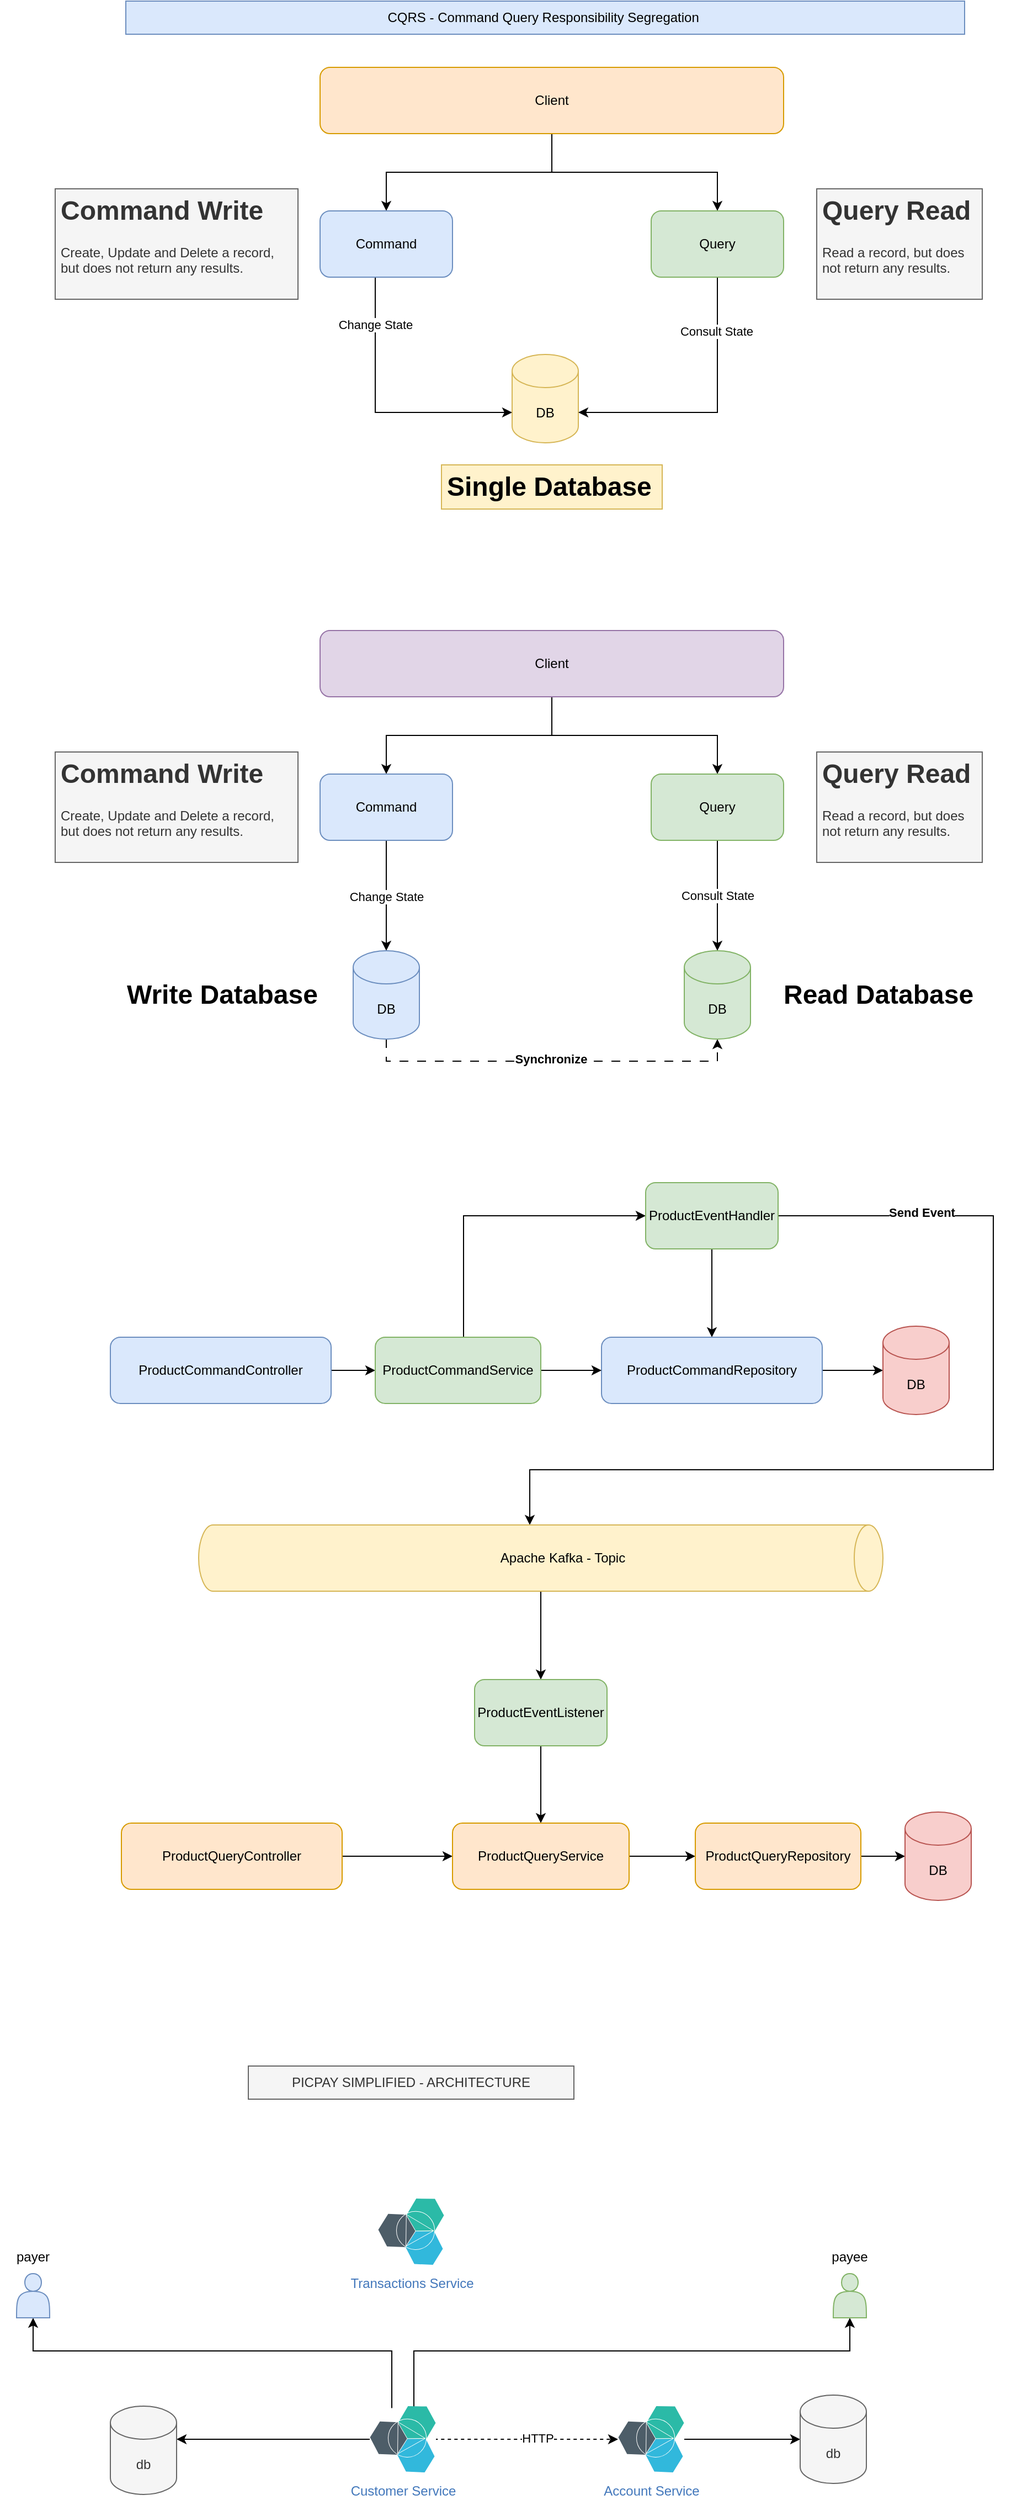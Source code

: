 <mxfile version="21.6.8" type="github">
  <diagram name="Página-1" id="UNy4F-vHESfdIuXOVOGJ">
    <mxGraphModel dx="1781" dy="609" grid="1" gridSize="10" guides="1" tooltips="1" connect="1" arrows="1" fold="1" page="1" pageScale="1" pageWidth="827" pageHeight="1169" math="0" shadow="0">
      <root>
        <mxCell id="0" />
        <mxCell id="1" parent="0" />
        <mxCell id="hL7jwnRb5231ex0UvQOb-1" value="CQRS - Command Query Responsibility&lt;span style=&quot;background-color: initial;&quot;&gt;&amp;nbsp;Segregation&amp;nbsp;&lt;/span&gt;" style="text;html=1;strokeColor=#6c8ebf;fillColor=#dae8fc;align=center;verticalAlign=middle;whiteSpace=wrap;rounded=0;" parent="1" vertex="1">
          <mxGeometry x="-186" y="80" width="760" height="30" as="geometry" />
        </mxCell>
        <mxCell id="hL7jwnRb5231ex0UvQOb-9" style="edgeStyle=orthogonalEdgeStyle;rounded=0;orthogonalLoop=1;jettySize=auto;html=1;" parent="1" source="hL7jwnRb5231ex0UvQOb-2" target="hL7jwnRb5231ex0UvQOb-5" edge="1">
          <mxGeometry relative="1" as="geometry" />
        </mxCell>
        <mxCell id="hL7jwnRb5231ex0UvQOb-10" style="edgeStyle=orthogonalEdgeStyle;rounded=0;orthogonalLoop=1;jettySize=auto;html=1;entryX=0.5;entryY=0;entryDx=0;entryDy=0;" parent="1" source="hL7jwnRb5231ex0UvQOb-2" target="hL7jwnRb5231ex0UvQOb-6" edge="1">
          <mxGeometry relative="1" as="geometry" />
        </mxCell>
        <mxCell id="hL7jwnRb5231ex0UvQOb-2" value="Client" style="rounded=1;whiteSpace=wrap;html=1;fillColor=#ffe6cc;strokeColor=#d79b00;" parent="1" vertex="1">
          <mxGeometry x="-10" y="140" width="420" height="60" as="geometry" />
        </mxCell>
        <mxCell id="hL7jwnRb5231ex0UvQOb-3" value="DB" style="shape=cylinder3;whiteSpace=wrap;html=1;boundedLbl=1;backgroundOutline=1;size=15;fillColor=#fff2cc;strokeColor=#d6b656;" parent="1" vertex="1">
          <mxGeometry x="164" y="400" width="60" height="80" as="geometry" />
        </mxCell>
        <mxCell id="hL7jwnRb5231ex0UvQOb-7" style="edgeStyle=orthogonalEdgeStyle;rounded=0;orthogonalLoop=1;jettySize=auto;html=1;entryX=0;entryY=0;entryDx=0;entryDy=52.5;entryPerimeter=0;" parent="1" source="hL7jwnRb5231ex0UvQOb-5" target="hL7jwnRb5231ex0UvQOb-3" edge="1">
          <mxGeometry relative="1" as="geometry">
            <Array as="points">
              <mxPoint x="40" y="453" />
            </Array>
          </mxGeometry>
        </mxCell>
        <mxCell id="hL7jwnRb5231ex0UvQOb-12" value="Change State" style="edgeLabel;html=1;align=center;verticalAlign=middle;resizable=0;points=[];" parent="hL7jwnRb5231ex0UvQOb-7" vertex="1" connectable="0">
          <mxGeometry x="-0.651" relative="1" as="geometry">
            <mxPoint as="offset" />
          </mxGeometry>
        </mxCell>
        <mxCell id="hL7jwnRb5231ex0UvQOb-5" value="Command" style="rounded=1;whiteSpace=wrap;html=1;fillColor=#dae8fc;strokeColor=#6c8ebf;" parent="1" vertex="1">
          <mxGeometry x="-10" y="270" width="120" height="60" as="geometry" />
        </mxCell>
        <mxCell id="hL7jwnRb5231ex0UvQOb-8" style="edgeStyle=orthogonalEdgeStyle;rounded=0;orthogonalLoop=1;jettySize=auto;html=1;entryX=1;entryY=0;entryDx=0;entryDy=52.5;entryPerimeter=0;" parent="1" source="hL7jwnRb5231ex0UvQOb-6" target="hL7jwnRb5231ex0UvQOb-3" edge="1">
          <mxGeometry relative="1" as="geometry">
            <Array as="points">
              <mxPoint x="350" y="453" />
            </Array>
          </mxGeometry>
        </mxCell>
        <mxCell id="hL7jwnRb5231ex0UvQOb-13" value="Consult State" style="edgeLabel;html=1;align=center;verticalAlign=middle;resizable=0;points=[];" parent="hL7jwnRb5231ex0UvQOb-8" vertex="1" connectable="0">
          <mxGeometry x="-0.606" y="-1" relative="1" as="geometry">
            <mxPoint as="offset" />
          </mxGeometry>
        </mxCell>
        <mxCell id="hL7jwnRb5231ex0UvQOb-6" value="Query" style="rounded=1;whiteSpace=wrap;html=1;fillColor=#d5e8d4;strokeColor=#82b366;" parent="1" vertex="1">
          <mxGeometry x="290" y="270" width="120" height="60" as="geometry" />
        </mxCell>
        <mxCell id="hL7jwnRb5231ex0UvQOb-11" value="&lt;h1&gt;Single Database&lt;/h1&gt;" style="text;html=1;strokeColor=#d6b656;fillColor=#fff2cc;spacing=5;spacingTop=-20;whiteSpace=wrap;overflow=hidden;rounded=0;" parent="1" vertex="1">
          <mxGeometry x="100" y="500" width="200" height="40" as="geometry" />
        </mxCell>
        <mxCell id="hL7jwnRb5231ex0UvQOb-14" value="&lt;h1&gt;Command Write&lt;/h1&gt;&lt;div&gt;Create, Update and Delete a record, but&amp;nbsp;does not return any results.&amp;nbsp;&amp;nbsp;&lt;/div&gt;" style="text;html=1;strokeColor=#666666;fillColor=#f5f5f5;spacing=5;spacingTop=-20;whiteSpace=wrap;overflow=hidden;rounded=0;fontColor=#333333;" parent="1" vertex="1">
          <mxGeometry x="-250" y="250" width="220" height="100" as="geometry" />
        </mxCell>
        <mxCell id="hL7jwnRb5231ex0UvQOb-15" value="&lt;h1&gt;Query Read&lt;/h1&gt;&lt;div&gt;Read a record, but&amp;nbsp;does not return any results.&amp;nbsp;&lt;/div&gt;" style="text;html=1;strokeColor=#666666;fillColor=#f5f5f5;spacing=5;spacingTop=-20;whiteSpace=wrap;overflow=hidden;rounded=0;fontColor=#333333;" parent="1" vertex="1">
          <mxGeometry x="440" y="250" width="150" height="100" as="geometry" />
        </mxCell>
        <mxCell id="hL7jwnRb5231ex0UvQOb-16" style="edgeStyle=orthogonalEdgeStyle;rounded=0;orthogonalLoop=1;jettySize=auto;html=1;" parent="1" source="hL7jwnRb5231ex0UvQOb-18" target="hL7jwnRb5231ex0UvQOb-22" edge="1">
          <mxGeometry relative="1" as="geometry" />
        </mxCell>
        <mxCell id="hL7jwnRb5231ex0UvQOb-17" style="edgeStyle=orthogonalEdgeStyle;rounded=0;orthogonalLoop=1;jettySize=auto;html=1;entryX=0.5;entryY=0;entryDx=0;entryDy=0;" parent="1" source="hL7jwnRb5231ex0UvQOb-18" target="hL7jwnRb5231ex0UvQOb-25" edge="1">
          <mxGeometry relative="1" as="geometry" />
        </mxCell>
        <mxCell id="hL7jwnRb5231ex0UvQOb-18" value="Client" style="rounded=1;whiteSpace=wrap;html=1;fillColor=#e1d5e7;strokeColor=#9673a6;" parent="1" vertex="1">
          <mxGeometry x="-10" y="650" width="420" height="60" as="geometry" />
        </mxCell>
        <mxCell id="hL7jwnRb5231ex0UvQOb-20" style="edgeStyle=orthogonalEdgeStyle;rounded=0;orthogonalLoop=1;jettySize=auto;html=1;entryX=0.5;entryY=0;entryDx=0;entryDy=0;entryPerimeter=0;" parent="1" source="hL7jwnRb5231ex0UvQOb-22" target="hL7jwnRb5231ex0UvQOb-29" edge="1">
          <mxGeometry relative="1" as="geometry">
            <Array as="points" />
            <mxPoint x="40" y="990" as="targetPoint" />
          </mxGeometry>
        </mxCell>
        <mxCell id="hL7jwnRb5231ex0UvQOb-21" value="Change State" style="edgeLabel;html=1;align=center;verticalAlign=middle;resizable=0;points=[];" parent="hL7jwnRb5231ex0UvQOb-20" vertex="1" connectable="0">
          <mxGeometry x="-0.651" relative="1" as="geometry">
            <mxPoint y="33" as="offset" />
          </mxGeometry>
        </mxCell>
        <mxCell id="hL7jwnRb5231ex0UvQOb-22" value="Command" style="rounded=1;whiteSpace=wrap;html=1;fillColor=#dae8fc;strokeColor=#6c8ebf;" parent="1" vertex="1">
          <mxGeometry x="-10" y="780" width="120" height="60" as="geometry" />
        </mxCell>
        <mxCell id="hL7jwnRb5231ex0UvQOb-23" style="edgeStyle=orthogonalEdgeStyle;rounded=0;orthogonalLoop=1;jettySize=auto;html=1;" parent="1" source="hL7jwnRb5231ex0UvQOb-25" target="hL7jwnRb5231ex0UvQOb-30" edge="1">
          <mxGeometry relative="1" as="geometry">
            <Array as="points">
              <mxPoint x="350" y="963" />
            </Array>
            <mxPoint x="350" y="990" as="targetPoint" />
          </mxGeometry>
        </mxCell>
        <mxCell id="hL7jwnRb5231ex0UvQOb-24" value="Consult State" style="edgeLabel;html=1;align=center;verticalAlign=middle;resizable=0;points=[];" parent="hL7jwnRb5231ex0UvQOb-23" vertex="1" connectable="0">
          <mxGeometry x="-0.606" y="-1" relative="1" as="geometry">
            <mxPoint x="1" y="30" as="offset" />
          </mxGeometry>
        </mxCell>
        <mxCell id="hL7jwnRb5231ex0UvQOb-25" value="Query" style="rounded=1;whiteSpace=wrap;html=1;fillColor=#d5e8d4;strokeColor=#82b366;" parent="1" vertex="1">
          <mxGeometry x="290" y="780" width="120" height="60" as="geometry" />
        </mxCell>
        <mxCell id="hL7jwnRb5231ex0UvQOb-27" value="&lt;h1&gt;Command Write&lt;/h1&gt;&lt;div&gt;Create, Update and Delete a record, but&amp;nbsp;does not return any results.&amp;nbsp;&amp;nbsp;&lt;/div&gt;" style="text;html=1;strokeColor=#666666;fillColor=#f5f5f5;spacing=5;spacingTop=-20;whiteSpace=wrap;overflow=hidden;rounded=0;fontColor=#333333;" parent="1" vertex="1">
          <mxGeometry x="-250" y="760" width="220" height="100" as="geometry" />
        </mxCell>
        <mxCell id="hL7jwnRb5231ex0UvQOb-28" value="&lt;h1&gt;Query Read&lt;/h1&gt;&lt;div&gt;Read a record, but&amp;nbsp;does not return any results.&amp;nbsp;&lt;/div&gt;" style="text;html=1;strokeColor=#666666;fillColor=#f5f5f5;spacing=5;spacingTop=-20;whiteSpace=wrap;overflow=hidden;rounded=0;fontColor=#333333;" parent="1" vertex="1">
          <mxGeometry x="440" y="760" width="150" height="100" as="geometry" />
        </mxCell>
        <mxCell id="hL7jwnRb5231ex0UvQOb-33" style="edgeStyle=orthogonalEdgeStyle;rounded=0;orthogonalLoop=1;jettySize=auto;html=1;entryX=0.5;entryY=1;entryDx=0;entryDy=0;entryPerimeter=0;dashed=1;dashPattern=8 8;" parent="1" source="hL7jwnRb5231ex0UvQOb-29" target="hL7jwnRb5231ex0UvQOb-30" edge="1">
          <mxGeometry relative="1" as="geometry">
            <Array as="points">
              <mxPoint x="50" y="1040" />
              <mxPoint x="350" y="1040" />
            </Array>
          </mxGeometry>
        </mxCell>
        <mxCell id="hL7jwnRb5231ex0UvQOb-34" value="&lt;b&gt;Synchronize&lt;/b&gt;" style="edgeLabel;html=1;align=center;verticalAlign=middle;resizable=0;points=[];" parent="hL7jwnRb5231ex0UvQOb-33" vertex="1" connectable="0">
          <mxGeometry x="-0.006" y="2" relative="1" as="geometry">
            <mxPoint as="offset" />
          </mxGeometry>
        </mxCell>
        <mxCell id="hL7jwnRb5231ex0UvQOb-29" value="DB" style="shape=cylinder3;whiteSpace=wrap;html=1;boundedLbl=1;backgroundOutline=1;size=15;fillColor=#dae8fc;strokeColor=#6c8ebf;" parent="1" vertex="1">
          <mxGeometry x="20" y="940" width="60" height="80" as="geometry" />
        </mxCell>
        <mxCell id="hL7jwnRb5231ex0UvQOb-30" value="DB" style="shape=cylinder3;whiteSpace=wrap;html=1;boundedLbl=1;backgroundOutline=1;size=15;fillColor=#d5e8d4;strokeColor=#82b366;" parent="1" vertex="1">
          <mxGeometry x="320" y="940" width="60" height="80" as="geometry" />
        </mxCell>
        <mxCell id="hL7jwnRb5231ex0UvQOb-31" value="&lt;h1&gt;Write Database&lt;/h1&gt;&lt;div&gt;&lt;br&gt;&lt;/div&gt;" style="text;html=1;strokeColor=none;fillColor=none;spacing=5;spacingTop=-20;whiteSpace=wrap;overflow=hidden;rounded=0;" parent="1" vertex="1">
          <mxGeometry x="-190" y="960" width="220" height="40" as="geometry" />
        </mxCell>
        <mxCell id="hL7jwnRb5231ex0UvQOb-32" value="&lt;h1&gt;Read Database&lt;/h1&gt;&lt;div&gt;&lt;br&gt;&lt;/div&gt;" style="text;html=1;strokeColor=none;fillColor=none;spacing=5;spacingTop=-20;whiteSpace=wrap;overflow=hidden;rounded=0;" parent="1" vertex="1">
          <mxGeometry x="405" y="960" width="220" height="40" as="geometry" />
        </mxCell>
        <mxCell id="hL7jwnRb5231ex0UvQOb-38" style="edgeStyle=orthogonalEdgeStyle;rounded=0;orthogonalLoop=1;jettySize=auto;html=1;entryX=0;entryY=0.5;entryDx=0;entryDy=0;" parent="1" source="hL7jwnRb5231ex0UvQOb-52" target="hL7jwnRb5231ex0UvQOb-36" edge="1">
          <mxGeometry relative="1" as="geometry">
            <Array as="points">
              <mxPoint x="120" y="1180" />
            </Array>
          </mxGeometry>
        </mxCell>
        <mxCell id="hL7jwnRb5231ex0UvQOb-53" style="edgeStyle=orthogonalEdgeStyle;rounded=0;orthogonalLoop=1;jettySize=auto;html=1;entryX=0;entryY=0.5;entryDx=0;entryDy=0;" parent="1" source="hL7jwnRb5231ex0UvQOb-35" target="hL7jwnRb5231ex0UvQOb-52" edge="1">
          <mxGeometry relative="1" as="geometry" />
        </mxCell>
        <mxCell id="hL7jwnRb5231ex0UvQOb-35" value="ProductCommandController" style="rounded=1;whiteSpace=wrap;html=1;fillColor=#dae8fc;strokeColor=#6c8ebf;" parent="1" vertex="1">
          <mxGeometry x="-200" y="1290" width="200" height="60" as="geometry" />
        </mxCell>
        <mxCell id="hL7jwnRb5231ex0UvQOb-39" style="edgeStyle=orthogonalEdgeStyle;rounded=0;orthogonalLoop=1;jettySize=auto;html=1;" parent="1" source="hL7jwnRb5231ex0UvQOb-36" target="hL7jwnRb5231ex0UvQOb-37" edge="1">
          <mxGeometry relative="1" as="geometry" />
        </mxCell>
        <mxCell id="hL7jwnRb5231ex0UvQOb-40" style="edgeStyle=orthogonalEdgeStyle;rounded=0;orthogonalLoop=1;jettySize=auto;html=1;" parent="1" source="hL7jwnRb5231ex0UvQOb-36" edge="1">
          <mxGeometry relative="1" as="geometry">
            <mxPoint x="180" y="1460" as="targetPoint" />
            <Array as="points">
              <mxPoint x="600" y="1180" />
              <mxPoint x="600" y="1410" />
              <mxPoint x="180" y="1410" />
            </Array>
          </mxGeometry>
        </mxCell>
        <mxCell id="hL7jwnRb5231ex0UvQOb-47" value="&lt;b&gt;Send Event&lt;/b&gt;" style="edgeLabel;html=1;align=center;verticalAlign=middle;resizable=0;points=[];" parent="hL7jwnRb5231ex0UvQOb-40" vertex="1" connectable="0">
          <mxGeometry x="-0.71" y="3" relative="1" as="geometry">
            <mxPoint as="offset" />
          </mxGeometry>
        </mxCell>
        <mxCell id="hL7jwnRb5231ex0UvQOb-36" value="ProductEventHandler" style="rounded=1;whiteSpace=wrap;html=1;fillColor=#d5e8d4;strokeColor=#82b366;" parent="1" vertex="1">
          <mxGeometry x="285" y="1150" width="120" height="60" as="geometry" />
        </mxCell>
        <mxCell id="hL7jwnRb5231ex0UvQOb-42" style="edgeStyle=orthogonalEdgeStyle;rounded=0;orthogonalLoop=1;jettySize=auto;html=1;" parent="1" source="hL7jwnRb5231ex0UvQOb-37" target="hL7jwnRb5231ex0UvQOb-41" edge="1">
          <mxGeometry relative="1" as="geometry" />
        </mxCell>
        <mxCell id="hL7jwnRb5231ex0UvQOb-37" value="ProductCommandRepository" style="rounded=1;whiteSpace=wrap;html=1;fillColor=#dae8fc;strokeColor=#6c8ebf;" parent="1" vertex="1">
          <mxGeometry x="245" y="1290" width="200" height="60" as="geometry" />
        </mxCell>
        <mxCell id="hL7jwnRb5231ex0UvQOb-41" value="DB" style="shape=cylinder3;whiteSpace=wrap;html=1;boundedLbl=1;backgroundOutline=1;size=15;fillColor=#f8cecc;strokeColor=#b85450;" parent="1" vertex="1">
          <mxGeometry x="500" y="1280" width="60" height="80" as="geometry" />
        </mxCell>
        <mxCell id="hL7jwnRb5231ex0UvQOb-51" style="edgeStyle=orthogonalEdgeStyle;rounded=0;orthogonalLoop=1;jettySize=auto;html=1;" parent="1" source="hL7jwnRb5231ex0UvQOb-45" target="hL7jwnRb5231ex0UvQOb-49" edge="1">
          <mxGeometry relative="1" as="geometry" />
        </mxCell>
        <mxCell id="hL7jwnRb5231ex0UvQOb-45" value="" style="shape=cylinder3;whiteSpace=wrap;html=1;boundedLbl=1;backgroundOutline=1;size=13;rotation=90;fillColor=#fff2cc;strokeColor=#d6b656;" parent="1" vertex="1">
          <mxGeometry x="160" y="1180" width="60" height="620" as="geometry" />
        </mxCell>
        <mxCell id="hL7jwnRb5231ex0UvQOb-46" value="Apache Kafka - Topic" style="text;html=1;strokeColor=none;fillColor=none;align=center;verticalAlign=middle;whiteSpace=wrap;rounded=0;" parent="1" vertex="1">
          <mxGeometry x="150" y="1475" width="120" height="30" as="geometry" />
        </mxCell>
        <mxCell id="hL7jwnRb5231ex0UvQOb-60" style="edgeStyle=orthogonalEdgeStyle;rounded=0;orthogonalLoop=1;jettySize=auto;html=1;entryX=0;entryY=0.5;entryDx=0;entryDy=0;" parent="1" source="hL7jwnRb5231ex0UvQOb-48" target="hL7jwnRb5231ex0UvQOb-50" edge="1">
          <mxGeometry relative="1" as="geometry" />
        </mxCell>
        <mxCell id="hL7jwnRb5231ex0UvQOb-48" value="ProductQueryController" style="rounded=1;whiteSpace=wrap;html=1;fillColor=#ffe6cc;strokeColor=#d79b00;" parent="1" vertex="1">
          <mxGeometry x="-190" y="1730" width="200" height="60" as="geometry" />
        </mxCell>
        <mxCell id="hL7jwnRb5231ex0UvQOb-55" style="edgeStyle=orthogonalEdgeStyle;rounded=0;orthogonalLoop=1;jettySize=auto;html=1;entryX=0.5;entryY=0;entryDx=0;entryDy=0;" parent="1" source="hL7jwnRb5231ex0UvQOb-49" target="hL7jwnRb5231ex0UvQOb-50" edge="1">
          <mxGeometry relative="1" as="geometry" />
        </mxCell>
        <mxCell id="hL7jwnRb5231ex0UvQOb-49" value="ProductEventListener" style="rounded=1;whiteSpace=wrap;html=1;fillColor=#d5e8d4;strokeColor=#82b366;" parent="1" vertex="1">
          <mxGeometry x="130" y="1600" width="120" height="60" as="geometry" />
        </mxCell>
        <mxCell id="hL7jwnRb5231ex0UvQOb-57" value="" style="edgeStyle=orthogonalEdgeStyle;rounded=0;orthogonalLoop=1;jettySize=auto;html=1;" parent="1" source="hL7jwnRb5231ex0UvQOb-50" target="hL7jwnRb5231ex0UvQOb-56" edge="1">
          <mxGeometry relative="1" as="geometry" />
        </mxCell>
        <mxCell id="hL7jwnRb5231ex0UvQOb-50" value="ProductQueryService" style="rounded=1;whiteSpace=wrap;html=1;fillColor=#ffe6cc;strokeColor=#d79b00;" parent="1" vertex="1">
          <mxGeometry x="110" y="1730" width="160" height="60" as="geometry" />
        </mxCell>
        <mxCell id="hL7jwnRb5231ex0UvQOb-54" style="edgeStyle=orthogonalEdgeStyle;rounded=0;orthogonalLoop=1;jettySize=auto;html=1;entryX=0;entryY=0.5;entryDx=0;entryDy=0;" parent="1" source="hL7jwnRb5231ex0UvQOb-52" target="hL7jwnRb5231ex0UvQOb-37" edge="1">
          <mxGeometry relative="1" as="geometry" />
        </mxCell>
        <mxCell id="hL7jwnRb5231ex0UvQOb-52" value="ProductCommandService" style="rounded=1;whiteSpace=wrap;html=1;fillColor=#d5e8d4;strokeColor=#82b366;" parent="1" vertex="1">
          <mxGeometry x="40" y="1290" width="150" height="60" as="geometry" />
        </mxCell>
        <mxCell id="hL7jwnRb5231ex0UvQOb-59" style="edgeStyle=orthogonalEdgeStyle;rounded=0;orthogonalLoop=1;jettySize=auto;html=1;" parent="1" source="hL7jwnRb5231ex0UvQOb-56" target="hL7jwnRb5231ex0UvQOb-58" edge="1">
          <mxGeometry relative="1" as="geometry" />
        </mxCell>
        <mxCell id="hL7jwnRb5231ex0UvQOb-56" value="ProductQueryRepository" style="whiteSpace=wrap;html=1;rounded=1;fillColor=#ffe6cc;strokeColor=#d79b00;" parent="1" vertex="1">
          <mxGeometry x="330" y="1730" width="150" height="60" as="geometry" />
        </mxCell>
        <mxCell id="hL7jwnRb5231ex0UvQOb-58" value="DB" style="shape=cylinder3;whiteSpace=wrap;html=1;boundedLbl=1;backgroundOutline=1;size=15;fillColor=#f8cecc;strokeColor=#b85450;" parent="1" vertex="1">
          <mxGeometry x="520" y="1720" width="60" height="80" as="geometry" />
        </mxCell>
        <mxCell id="y9rHAjwSUwqwkQMFv_iZ-11" style="edgeStyle=orthogonalEdgeStyle;rounded=0;orthogonalLoop=1;jettySize=auto;html=1;entryX=0.5;entryY=1;entryDx=0;entryDy=0;" edge="1" parent="1" source="y9rHAjwSUwqwkQMFv_iZ-1" target="y9rHAjwSUwqwkQMFv_iZ-2">
          <mxGeometry relative="1" as="geometry">
            <Array as="points">
              <mxPoint x="55" y="2208" />
              <mxPoint x="-270" y="2208" />
            </Array>
          </mxGeometry>
        </mxCell>
        <mxCell id="y9rHAjwSUwqwkQMFv_iZ-12" style="edgeStyle=orthogonalEdgeStyle;rounded=0;orthogonalLoop=1;jettySize=auto;html=1;entryX=0.5;entryY=1;entryDx=0;entryDy=0;" edge="1" parent="1" source="y9rHAjwSUwqwkQMFv_iZ-1" target="y9rHAjwSUwqwkQMFv_iZ-7">
          <mxGeometry relative="1" as="geometry">
            <Array as="points">
              <mxPoint x="75" y="2208" />
              <mxPoint x="470" y="2208" />
            </Array>
          </mxGeometry>
        </mxCell>
        <mxCell id="y9rHAjwSUwqwkQMFv_iZ-14" style="edgeStyle=orthogonalEdgeStyle;rounded=0;orthogonalLoop=1;jettySize=auto;html=1;" edge="1" parent="1" source="y9rHAjwSUwqwkQMFv_iZ-1" target="y9rHAjwSUwqwkQMFv_iZ-13">
          <mxGeometry relative="1" as="geometry">
            <Array as="points">
              <mxPoint x="-5" y="2288" />
              <mxPoint x="-5" y="2288" />
            </Array>
          </mxGeometry>
        </mxCell>
        <mxCell id="y9rHAjwSUwqwkQMFv_iZ-22" style="edgeStyle=orthogonalEdgeStyle;rounded=0;orthogonalLoop=1;jettySize=auto;html=1;flowAnimation=1;orthogonal=0;enumerate=0;dashed=1;" edge="1" parent="1" source="y9rHAjwSUwqwkQMFv_iZ-1" target="y9rHAjwSUwqwkQMFv_iZ-16">
          <mxGeometry relative="1" as="geometry" />
        </mxCell>
        <mxCell id="y9rHAjwSUwqwkQMFv_iZ-23" value="HTTP" style="edgeLabel;html=1;align=center;verticalAlign=middle;resizable=0;points=[];" vertex="1" connectable="0" parent="y9rHAjwSUwqwkQMFv_iZ-22">
          <mxGeometry x="0.109" y="1" relative="1" as="geometry">
            <mxPoint as="offset" />
          </mxGeometry>
        </mxCell>
        <mxCell id="y9rHAjwSUwqwkQMFv_iZ-1" value="Customer Service" style="image;aspect=fixed;perimeter=ellipsePerimeter;html=1;align=center;shadow=0;dashed=0;fontColor=#4277BB;labelBackgroundColor=default;fontSize=12;spacingTop=3;image=img/lib/ibm/miscellaneous/microservices_application.svg;" vertex="1" parent="1">
          <mxGeometry x="35" y="2258" width="60" height="60" as="geometry" />
        </mxCell>
        <mxCell id="y9rHAjwSUwqwkQMFv_iZ-2" value="" style="shape=actor;whiteSpace=wrap;html=1;fillColor=#dae8fc;strokeColor=#6c8ebf;" vertex="1" parent="1">
          <mxGeometry x="-285" y="2138" width="30" height="40" as="geometry" />
        </mxCell>
        <mxCell id="y9rHAjwSUwqwkQMFv_iZ-3" value="PICPAY SIMPLIFIED - ARCHITECTURE" style="text;html=1;strokeColor=#666666;fillColor=#f5f5f5;align=center;verticalAlign=middle;whiteSpace=wrap;rounded=0;fontColor=#333333;" vertex="1" parent="1">
          <mxGeometry x="-75" y="1950" width="295" height="30" as="geometry" />
        </mxCell>
        <mxCell id="y9rHAjwSUwqwkQMFv_iZ-6" value="payer" style="text;html=1;strokeColor=none;fillColor=none;align=center;verticalAlign=middle;whiteSpace=wrap;rounded=0;" vertex="1" parent="1">
          <mxGeometry x="-300" y="2108" width="60" height="30" as="geometry" />
        </mxCell>
        <mxCell id="y9rHAjwSUwqwkQMFv_iZ-7" value="" style="shape=actor;whiteSpace=wrap;html=1;fillColor=#d5e8d4;strokeColor=#82b366;" vertex="1" parent="1">
          <mxGeometry x="455" y="2138" width="30" height="40" as="geometry" />
        </mxCell>
        <mxCell id="y9rHAjwSUwqwkQMFv_iZ-8" value="payee" style="text;html=1;strokeColor=none;fillColor=none;align=center;verticalAlign=middle;whiteSpace=wrap;rounded=0;" vertex="1" parent="1">
          <mxGeometry x="440" y="2108" width="60" height="30" as="geometry" />
        </mxCell>
        <mxCell id="y9rHAjwSUwqwkQMFv_iZ-13" value="db" style="shape=cylinder3;whiteSpace=wrap;html=1;boundedLbl=1;backgroundOutline=1;size=15;fillColor=#f5f5f5;fontColor=#333333;strokeColor=#666666;" vertex="1" parent="1">
          <mxGeometry x="-200" y="2258" width="60" height="80" as="geometry" />
        </mxCell>
        <mxCell id="y9rHAjwSUwqwkQMFv_iZ-15" style="edgeStyle=orthogonalEdgeStyle;rounded=0;orthogonalLoop=1;jettySize=auto;html=1;exitX=0.5;exitY=1;exitDx=0;exitDy=0;" edge="1" parent="1" source="y9rHAjwSUwqwkQMFv_iZ-3" target="y9rHAjwSUwqwkQMFv_iZ-3">
          <mxGeometry relative="1" as="geometry" />
        </mxCell>
        <mxCell id="y9rHAjwSUwqwkQMFv_iZ-19" style="edgeStyle=orthogonalEdgeStyle;rounded=0;orthogonalLoop=1;jettySize=auto;html=1;entryX=0;entryY=0.5;entryDx=0;entryDy=0;entryPerimeter=0;" edge="1" parent="1" source="y9rHAjwSUwqwkQMFv_iZ-16" target="y9rHAjwSUwqwkQMFv_iZ-18">
          <mxGeometry relative="1" as="geometry" />
        </mxCell>
        <mxCell id="y9rHAjwSUwqwkQMFv_iZ-16" value="Account Service" style="image;aspect=fixed;perimeter=ellipsePerimeter;html=1;align=center;shadow=0;dashed=0;fontColor=#4277BB;labelBackgroundColor=default;fontSize=12;spacingTop=3;image=img/lib/ibm/miscellaneous/microservices_application.svg;" vertex="1" parent="1">
          <mxGeometry x="260" y="2258" width="60" height="60" as="geometry" />
        </mxCell>
        <mxCell id="y9rHAjwSUwqwkQMFv_iZ-18" value="db" style="shape=cylinder3;whiteSpace=wrap;html=1;boundedLbl=1;backgroundOutline=1;size=15;fillColor=#f5f5f5;fontColor=#333333;strokeColor=#666666;" vertex="1" parent="1">
          <mxGeometry x="425" y="2248" width="60" height="80" as="geometry" />
        </mxCell>
        <mxCell id="y9rHAjwSUwqwkQMFv_iZ-24" value="Transactions Service" style="image;aspect=fixed;perimeter=ellipsePerimeter;html=1;align=center;shadow=0;dashed=0;fontColor=#4277BB;labelBackgroundColor=default;fontSize=12;spacingTop=3;image=img/lib/ibm/miscellaneous/microservices_application.svg;" vertex="1" parent="1">
          <mxGeometry x="42.5" y="2070" width="60" height="60" as="geometry" />
        </mxCell>
      </root>
    </mxGraphModel>
  </diagram>
</mxfile>
